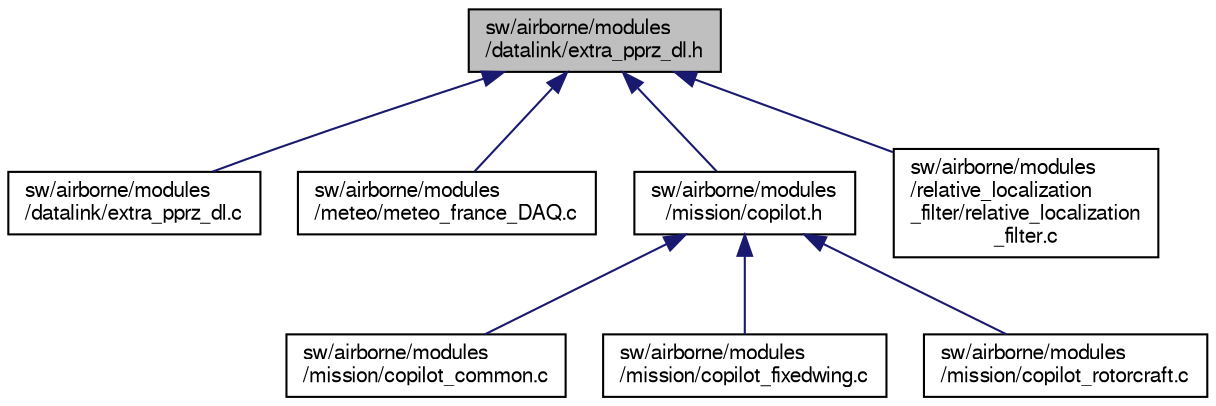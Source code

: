 digraph "sw/airborne/modules/datalink/extra_pprz_dl.h"
{
  edge [fontname="FreeSans",fontsize="10",labelfontname="FreeSans",labelfontsize="10"];
  node [fontname="FreeSans",fontsize="10",shape=record];
  Node1 [label="sw/airborne/modules\l/datalink/extra_pprz_dl.h",height=0.2,width=0.4,color="black", fillcolor="grey75", style="filled", fontcolor="black"];
  Node1 -> Node2 [dir="back",color="midnightblue",fontsize="10",style="solid",fontname="FreeSans"];
  Node2 [label="sw/airborne/modules\l/datalink/extra_pprz_dl.c",height=0.2,width=0.4,color="black", fillcolor="white", style="filled",URL="$extra__pprz__dl_8c.html",tooltip="Extra datalink and telemetry using PPRZ protocol. "];
  Node1 -> Node3 [dir="back",color="midnightblue",fontsize="10",style="solid",fontname="FreeSans"];
  Node3 [label="sw/airborne/modules\l/meteo/meteo_france_DAQ.c",height=0.2,width=0.4,color="black", fillcolor="white", style="filled",URL="$meteo__france__DAQ_8c.html",tooltip="Communication module with the Data Acquisition board from Meteo France. "];
  Node1 -> Node4 [dir="back",color="midnightblue",fontsize="10",style="solid",fontname="FreeSans"];
  Node4 [label="sw/airborne/modules\l/mission/copilot.h",height=0.2,width=0.4,color="black", fillcolor="white", style="filled",URL="$copilot_8h.html",tooltip="Mission Computer module, interfacing the mission computer (also known as Copilot), based losely on ISaAC: The Intelligent Safety and Airworthiness Co-Pilot module Based on paper \"A Payload Verification and Management Framework  for Small UAV-based Personal Remote Sensing Systems\" by Cal Coopmans and Chris Coffin. "];
  Node4 -> Node5 [dir="back",color="midnightblue",fontsize="10",style="solid",fontname="FreeSans"];
  Node5 [label="sw/airborne/modules\l/mission/copilot_common.c",height=0.2,width=0.4,color="black", fillcolor="white", style="filled",URL="$copilot__common_8c.html",tooltip="Mission Computer module, interfacing the mission computer (also known as Copilot), based losely on ISaAC: The Intelligent Safety and Airworthiness Co-Pilot module Based on paper \"A Payload Verification and Management Framework  for Small UAV-based Personal Remote Sensing Systems\" by Cal Coopmans and Chris Coffin. "];
  Node4 -> Node6 [dir="back",color="midnightblue",fontsize="10",style="solid",fontname="FreeSans"];
  Node6 [label="sw/airborne/modules\l/mission/copilot_fixedwing.c",height=0.2,width=0.4,color="black", fillcolor="white", style="filled",URL="$copilot__fixedwing_8c.html",tooltip="Mission Computer module, interfacing the mission computer (also known as Copilot), based losely on ISaAC: The Intelligent Safety and Airworthiness Co-Pilot module Based on paper \"A Payload Verification and Management Framework  for Small UAV-based Personal Remote Sensing Systems\" by Cal Coopmans and Chris Coffin. "];
  Node4 -> Node7 [dir="back",color="midnightblue",fontsize="10",style="solid",fontname="FreeSans"];
  Node7 [label="sw/airborne/modules\l/mission/copilot_rotorcraft.c",height=0.2,width=0.4,color="black", fillcolor="white", style="filled",URL="$copilot__rotorcraft_8c.html",tooltip="Mission Computer module, interfacing the mission computer (also known as Copilot), based losely on ISaAC: The Intelligent Safety and Airworthiness Co-Pilot module Based on paper \"A Payload Verification and Management Framework  for Small UAV-based Personal Remote Sensing Systems\" by Cal Coopmans and Chris Coffin. "];
  Node1 -> Node8 [dir="back",color="midnightblue",fontsize="10",style="solid",fontname="FreeSans"];
  Node8 [label="sw/airborne/modules\l/relative_localization\l_filter/relative_localization\l_filter.c",height=0.2,width=0.4,color="black", fillcolor="white", style="filled",URL="$relative__localization__filter_8c.html"];
}
